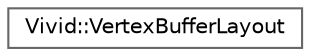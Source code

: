 digraph "Graphical Class Hierarchy"
{
 // LATEX_PDF_SIZE
  bgcolor="transparent";
  edge [fontname=Helvetica,fontsize=10,labelfontname=Helvetica,labelfontsize=10];
  node [fontname=Helvetica,fontsize=10,shape=box,height=0.2,width=0.4];
  rankdir="LR";
  Node0 [label="Vivid::VertexBufferLayout",height=0.2,width=0.4,color="grey40", fillcolor="white", style="filled",URL="$class_vivid_1_1_vertex_buffer_layout.html",tooltip=" "];
}
